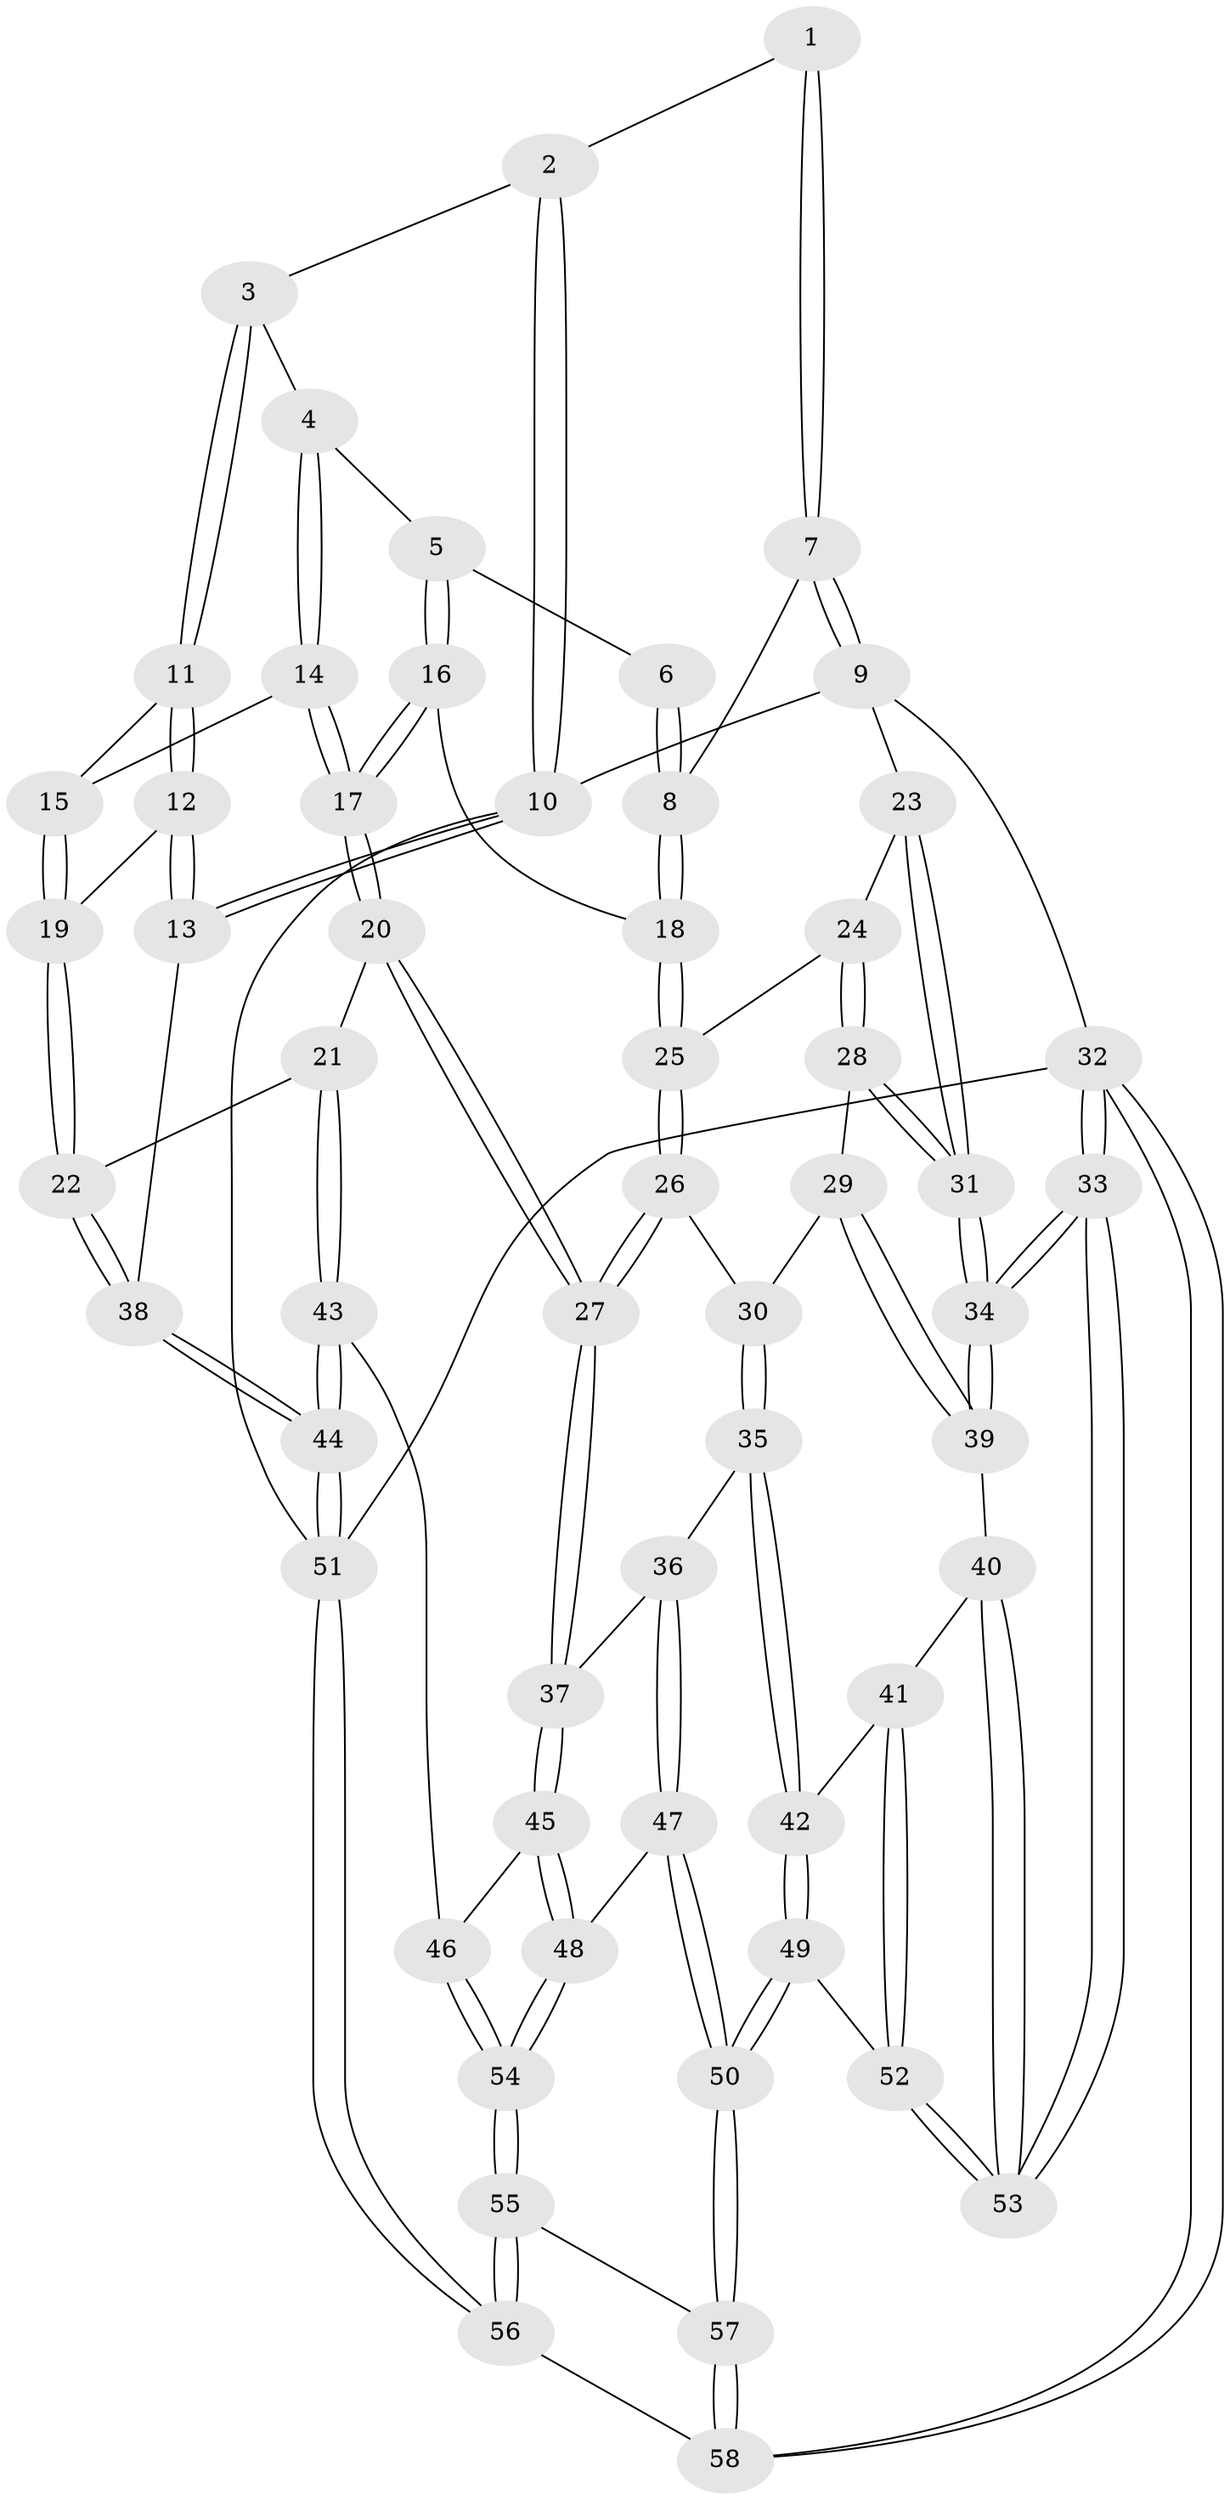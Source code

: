 // coarse degree distribution, {3: 0.12121212121212122, 5: 0.30303030303030304, 4: 0.48484848484848486, 2: 0.030303030303030304, 6: 0.06060606060606061}
// Generated by graph-tools (version 1.1) at 2025/52/02/27/25 19:52:39]
// undirected, 58 vertices, 142 edges
graph export_dot {
graph [start="1"]
  node [color=gray90,style=filled];
  1 [pos="+0.6323213563283618+0"];
  2 [pos="+0.24916902246590017+0"];
  3 [pos="+0.24943103283580534+0"];
  4 [pos="+0.39022965539114846+0"];
  5 [pos="+0.49440578400187035+0.07409147148697565"];
  6 [pos="+0.6201960812452746+0"];
  7 [pos="+1+0"];
  8 [pos="+0.6662645430355998+0.1404173134920043"];
  9 [pos="+1+0"];
  10 [pos="+0+0"];
  11 [pos="+0.23615977829336568+0"];
  12 [pos="+0.0825436792172048+0.08896243509088789"];
  13 [pos="+0+0.17838427979987279"];
  14 [pos="+0.40111897651457384+0.1531734958824884"];
  15 [pos="+0.27580870066498975+0.07737354576857253"];
  16 [pos="+0.5204862277352806+0.18896756385639266"];
  17 [pos="+0.4621590944614046+0.23241843633962483"];
  18 [pos="+0.6631110308976175+0.17071539100313823"];
  19 [pos="+0.2140606522896647+0.2844768840115904"];
  20 [pos="+0.39133765817177374+0.3545154625276876"];
  21 [pos="+0.23913802894862723+0.3540831536062181"];
  22 [pos="+0.22365299022196083+0.34380098542769666"];
  23 [pos="+1+0"];
  24 [pos="+0.8243594989253087+0.173490646674005"];
  25 [pos="+0.6734914385225129+0.1790622863211325"];
  26 [pos="+0.6927930812410815+0.2827845850876299"];
  27 [pos="+0.44171282854948213+0.4112744226411101"];
  28 [pos="+0.8722261680479532+0.3465231069704657"];
  29 [pos="+0.8516635978860289+0.3804260094076499"];
  30 [pos="+0.7125002916433114+0.3349717587540188"];
  31 [pos="+1+0.16554018135871668"];
  32 [pos="+1+1"];
  33 [pos="+1+0.8674416115522607"];
  34 [pos="+1+0.6433293816572435"];
  35 [pos="+0.6056145207291191+0.49717588963706333"];
  36 [pos="+0.6032204114594039+0.49698480963304886"];
  37 [pos="+0.45411518192186096+0.4283797446003052"];
  38 [pos="+0+0.37284642189542677"];
  39 [pos="+0.8639167520641269+0.43758718701314714"];
  40 [pos="+0.7575369176531843+0.5446234982560241"];
  41 [pos="+0.7553130222442362+0.5446339050768961"];
  42 [pos="+0.6146137758976304+0.5036399191867557"];
  43 [pos="+0.19431590444394792+0.611729153904329"];
  44 [pos="+0+0.6297722372835829"];
  45 [pos="+0.4092830972724166+0.576862865073129"];
  46 [pos="+0.22614444897916403+0.6541199549700606"];
  47 [pos="+0.5026169892433809+0.702221617801273"];
  48 [pos="+0.4618418661257314+0.7032836567934329"];
  49 [pos="+0.6569627993745843+0.7768995007688052"];
  50 [pos="+0.6460737773521837+0.7857146282359421"];
  51 [pos="+0+1"];
  52 [pos="+0.6626904916089652+0.7748980023215828"];
  53 [pos="+0.9181586877676315+0.7473042814529024"];
  54 [pos="+0.2783315191465987+0.8639304569802212"];
  55 [pos="+0.23560542681103439+1"];
  56 [pos="+0.20927717690628322+1"];
  57 [pos="+0.6270666954518159+0.8595344549850644"];
  58 [pos="+0.9514729318567775+1"];
  1 -- 2;
  1 -- 7;
  1 -- 7;
  2 -- 3;
  2 -- 10;
  2 -- 10;
  3 -- 4;
  3 -- 11;
  3 -- 11;
  4 -- 5;
  4 -- 14;
  4 -- 14;
  5 -- 6;
  5 -- 16;
  5 -- 16;
  6 -- 8;
  6 -- 8;
  7 -- 8;
  7 -- 9;
  7 -- 9;
  8 -- 18;
  8 -- 18;
  9 -- 10;
  9 -- 23;
  9 -- 32;
  10 -- 13;
  10 -- 13;
  10 -- 51;
  11 -- 12;
  11 -- 12;
  11 -- 15;
  12 -- 13;
  12 -- 13;
  12 -- 19;
  13 -- 38;
  14 -- 15;
  14 -- 17;
  14 -- 17;
  15 -- 19;
  15 -- 19;
  16 -- 17;
  16 -- 17;
  16 -- 18;
  17 -- 20;
  17 -- 20;
  18 -- 25;
  18 -- 25;
  19 -- 22;
  19 -- 22;
  20 -- 21;
  20 -- 27;
  20 -- 27;
  21 -- 22;
  21 -- 43;
  21 -- 43;
  22 -- 38;
  22 -- 38;
  23 -- 24;
  23 -- 31;
  23 -- 31;
  24 -- 25;
  24 -- 28;
  24 -- 28;
  25 -- 26;
  25 -- 26;
  26 -- 27;
  26 -- 27;
  26 -- 30;
  27 -- 37;
  27 -- 37;
  28 -- 29;
  28 -- 31;
  28 -- 31;
  29 -- 30;
  29 -- 39;
  29 -- 39;
  30 -- 35;
  30 -- 35;
  31 -- 34;
  31 -- 34;
  32 -- 33;
  32 -- 33;
  32 -- 58;
  32 -- 58;
  32 -- 51;
  33 -- 34;
  33 -- 34;
  33 -- 53;
  33 -- 53;
  34 -- 39;
  34 -- 39;
  35 -- 36;
  35 -- 42;
  35 -- 42;
  36 -- 37;
  36 -- 47;
  36 -- 47;
  37 -- 45;
  37 -- 45;
  38 -- 44;
  38 -- 44;
  39 -- 40;
  40 -- 41;
  40 -- 53;
  40 -- 53;
  41 -- 42;
  41 -- 52;
  41 -- 52;
  42 -- 49;
  42 -- 49;
  43 -- 44;
  43 -- 44;
  43 -- 46;
  44 -- 51;
  44 -- 51;
  45 -- 46;
  45 -- 48;
  45 -- 48;
  46 -- 54;
  46 -- 54;
  47 -- 48;
  47 -- 50;
  47 -- 50;
  48 -- 54;
  48 -- 54;
  49 -- 50;
  49 -- 50;
  49 -- 52;
  50 -- 57;
  50 -- 57;
  51 -- 56;
  51 -- 56;
  52 -- 53;
  52 -- 53;
  54 -- 55;
  54 -- 55;
  55 -- 56;
  55 -- 56;
  55 -- 57;
  56 -- 58;
  57 -- 58;
  57 -- 58;
}

